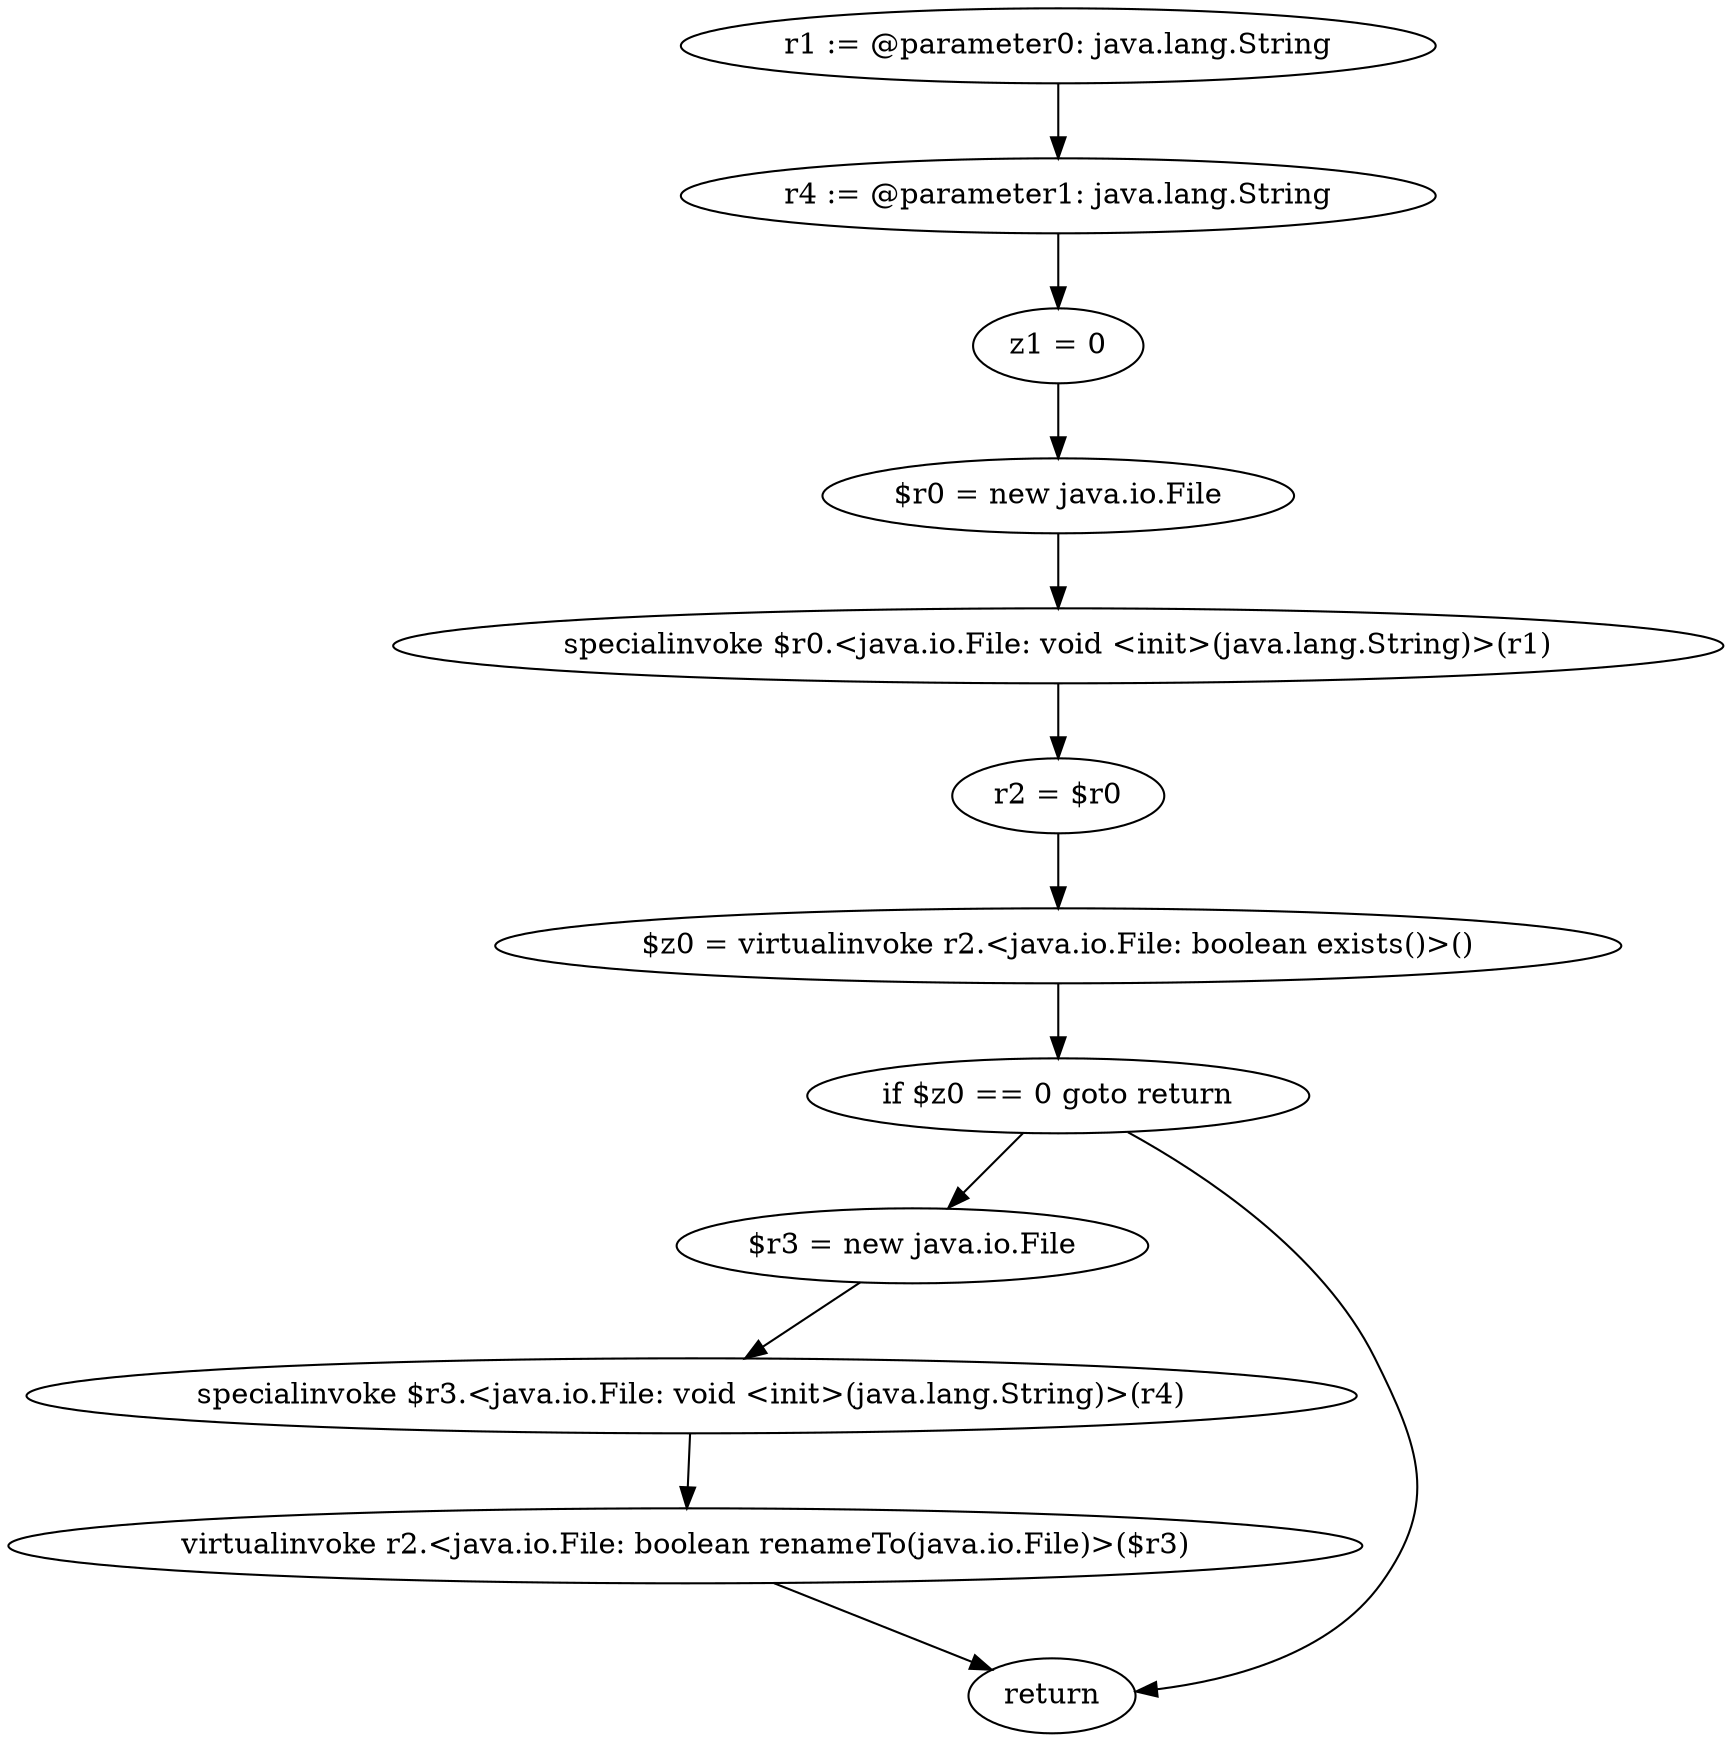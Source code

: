 digraph "unitGraph" {
    "r1 := @parameter0: java.lang.String"
    "r4 := @parameter1: java.lang.String"
    "z1 = 0"
    "$r0 = new java.io.File"
    "specialinvoke $r0.<java.io.File: void <init>(java.lang.String)>(r1)"
    "r2 = $r0"
    "$z0 = virtualinvoke r2.<java.io.File: boolean exists()>()"
    "if $z0 == 0 goto return"
    "$r3 = new java.io.File"
    "specialinvoke $r3.<java.io.File: void <init>(java.lang.String)>(r4)"
    "virtualinvoke r2.<java.io.File: boolean renameTo(java.io.File)>($r3)"
    "return"
    "r1 := @parameter0: java.lang.String"->"r4 := @parameter1: java.lang.String";
    "r4 := @parameter1: java.lang.String"->"z1 = 0";
    "z1 = 0"->"$r0 = new java.io.File";
    "$r0 = new java.io.File"->"specialinvoke $r0.<java.io.File: void <init>(java.lang.String)>(r1)";
    "specialinvoke $r0.<java.io.File: void <init>(java.lang.String)>(r1)"->"r2 = $r0";
    "r2 = $r0"->"$z0 = virtualinvoke r2.<java.io.File: boolean exists()>()";
    "$z0 = virtualinvoke r2.<java.io.File: boolean exists()>()"->"if $z0 == 0 goto return";
    "if $z0 == 0 goto return"->"$r3 = new java.io.File";
    "if $z0 == 0 goto return"->"return";
    "$r3 = new java.io.File"->"specialinvoke $r3.<java.io.File: void <init>(java.lang.String)>(r4)";
    "specialinvoke $r3.<java.io.File: void <init>(java.lang.String)>(r4)"->"virtualinvoke r2.<java.io.File: boolean renameTo(java.io.File)>($r3)";
    "virtualinvoke r2.<java.io.File: boolean renameTo(java.io.File)>($r3)"->"return";
}
